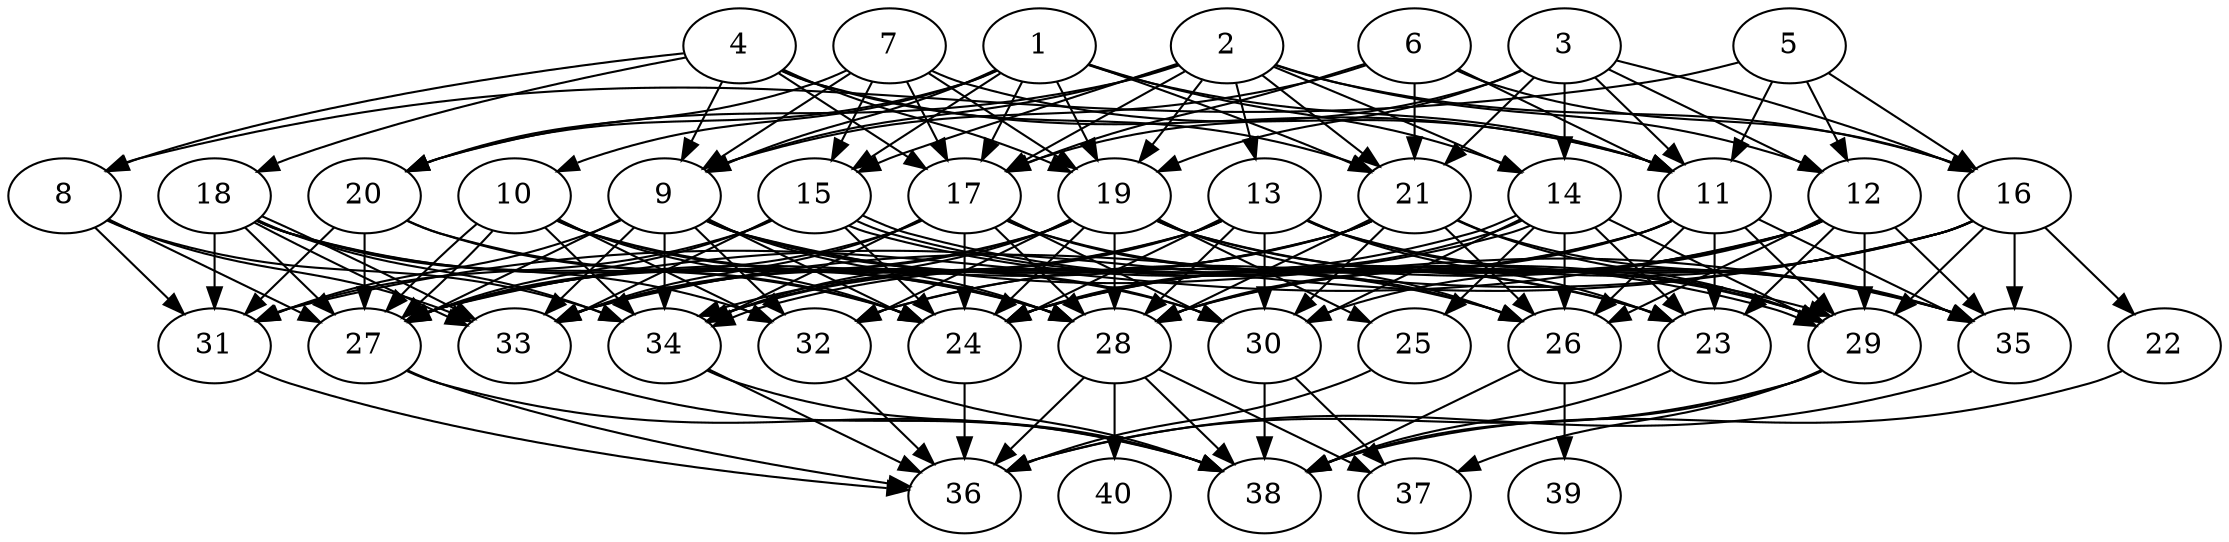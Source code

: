 // DAG automatically generated by daggen at Thu Oct  3 14:06:50 2019
// ./daggen --dot -n 40 --ccr 0.5 --fat 0.7 --regular 0.5 --density 0.9 --mindata 5242880 --maxdata 52428800 
digraph G {
  1 [size="76904448", alpha="0.15", expect_size="38452224"] 
  1 -> 9 [size ="38452224"]
  1 -> 10 [size ="38452224"]
  1 -> 11 [size ="38452224"]
  1 -> 14 [size ="38452224"]
  1 -> 15 [size ="38452224"]
  1 -> 17 [size ="38452224"]
  1 -> 19 [size ="38452224"]
  1 -> 20 [size ="38452224"]
  1 -> 21 [size ="38452224"]
  2 [size="48613376", alpha="0.02", expect_size="24306688"] 
  2 -> 9 [size ="24306688"]
  2 -> 12 [size ="24306688"]
  2 -> 13 [size ="24306688"]
  2 -> 14 [size ="24306688"]
  2 -> 15 [size ="24306688"]
  2 -> 16 [size ="24306688"]
  2 -> 17 [size ="24306688"]
  2 -> 19 [size ="24306688"]
  2 -> 20 [size ="24306688"]
  2 -> 21 [size ="24306688"]
  3 [size="82522112", alpha="0.12", expect_size="41261056"] 
  3 -> 11 [size ="41261056"]
  3 -> 12 [size ="41261056"]
  3 -> 14 [size ="41261056"]
  3 -> 16 [size ="41261056"]
  3 -> 17 [size ="41261056"]
  3 -> 19 [size ="41261056"]
  3 -> 21 [size ="41261056"]
  4 [size="12941312", alpha="0.08", expect_size="6470656"] 
  4 -> 8 [size ="6470656"]
  4 -> 9 [size ="6470656"]
  4 -> 11 [size ="6470656"]
  4 -> 17 [size ="6470656"]
  4 -> 18 [size ="6470656"]
  4 -> 19 [size ="6470656"]
  4 -> 21 [size ="6470656"]
  5 [size="43800576", alpha="0.14", expect_size="21900288"] 
  5 -> 8 [size ="21900288"]
  5 -> 11 [size ="21900288"]
  5 -> 12 [size ="21900288"]
  5 -> 16 [size ="21900288"]
  6 [size="34009088", alpha="0.11", expect_size="17004544"] 
  6 -> 9 [size ="17004544"]
  6 -> 11 [size ="17004544"]
  6 -> 16 [size ="17004544"]
  6 -> 17 [size ="17004544"]
  6 -> 21 [size ="17004544"]
  7 [size="81063936", alpha="0.08", expect_size="40531968"] 
  7 -> 9 [size ="40531968"]
  7 -> 11 [size ="40531968"]
  7 -> 15 [size ="40531968"]
  7 -> 17 [size ="40531968"]
  7 -> 19 [size ="40531968"]
  7 -> 20 [size ="40531968"]
  8 [size="71018496", alpha="0.05", expect_size="35509248"] 
  8 -> 27 [size ="35509248"]
  8 -> 31 [size ="35509248"]
  8 -> 33 [size ="35509248"]
  8 -> 34 [size ="35509248"]
  9 [size="43978752", alpha="0.13", expect_size="21989376"] 
  9 -> 24 [size ="21989376"]
  9 -> 26 [size ="21989376"]
  9 -> 27 [size ="21989376"]
  9 -> 28 [size ="21989376"]
  9 -> 30 [size ="21989376"]
  9 -> 31 [size ="21989376"]
  9 -> 32 [size ="21989376"]
  9 -> 33 [size ="21989376"]
  9 -> 34 [size ="21989376"]
  9 -> 35 [size ="21989376"]
  10 [size="50657280", alpha="0.05", expect_size="25328640"] 
  10 -> 24 [size ="25328640"]
  10 -> 27 [size ="25328640"]
  10 -> 27 [size ="25328640"]
  10 -> 28 [size ="25328640"]
  10 -> 30 [size ="25328640"]
  10 -> 32 [size ="25328640"]
  10 -> 34 [size ="25328640"]
  11 [size="80156672", alpha="0.11", expect_size="40078336"] 
  11 -> 23 [size ="40078336"]
  11 -> 24 [size ="40078336"]
  11 -> 26 [size ="40078336"]
  11 -> 28 [size ="40078336"]
  11 -> 29 [size ="40078336"]
  11 -> 32 [size ="40078336"]
  11 -> 35 [size ="40078336"]
  12 [size="56018944", alpha="0.07", expect_size="28009472"] 
  12 -> 23 [size ="28009472"]
  12 -> 24 [size ="28009472"]
  12 -> 26 [size ="28009472"]
  12 -> 28 [size ="28009472"]
  12 -> 29 [size ="28009472"]
  12 -> 30 [size ="28009472"]
  12 -> 31 [size ="28009472"]
  12 -> 32 [size ="28009472"]
  12 -> 35 [size ="28009472"]
  13 [size="63877120", alpha="0.03", expect_size="31938560"] 
  13 -> 23 [size ="31938560"]
  13 -> 24 [size ="31938560"]
  13 -> 27 [size ="31938560"]
  13 -> 28 [size ="31938560"]
  13 -> 29 [size ="31938560"]
  13 -> 30 [size ="31938560"]
  13 -> 33 [size ="31938560"]
  13 -> 34 [size ="31938560"]
  13 -> 35 [size ="31938560"]
  14 [size="26064896", alpha="0.13", expect_size="13032448"] 
  14 -> 23 [size ="13032448"]
  14 -> 24 [size ="13032448"]
  14 -> 25 [size ="13032448"]
  14 -> 26 [size ="13032448"]
  14 -> 29 [size ="13032448"]
  14 -> 30 [size ="13032448"]
  14 -> 34 [size ="13032448"]
  14 -> 34 [size ="13032448"]
  15 [size="64372736", alpha="0.04", expect_size="32186368"] 
  15 -> 23 [size ="32186368"]
  15 -> 24 [size ="32186368"]
  15 -> 27 [size ="32186368"]
  15 -> 29 [size ="32186368"]
  15 -> 29 [size ="32186368"]
  15 -> 31 [size ="32186368"]
  15 -> 33 [size ="32186368"]
  16 [size="34846720", alpha="0.02", expect_size="17423360"] 
  16 -> 22 [size ="17423360"]
  16 -> 24 [size ="17423360"]
  16 -> 27 [size ="17423360"]
  16 -> 28 [size ="17423360"]
  16 -> 29 [size ="17423360"]
  16 -> 33 [size ="17423360"]
  16 -> 35 [size ="17423360"]
  17 [size="84996096", alpha="0.10", expect_size="42498048"] 
  17 -> 23 [size ="42498048"]
  17 -> 24 [size ="42498048"]
  17 -> 26 [size ="42498048"]
  17 -> 27 [size ="42498048"]
  17 -> 28 [size ="42498048"]
  17 -> 30 [size ="42498048"]
  17 -> 33 [size ="42498048"]
  17 -> 34 [size ="42498048"]
  18 [size="29679616", alpha="0.11", expect_size="14839808"] 
  18 -> 24 [size ="14839808"]
  18 -> 27 [size ="14839808"]
  18 -> 28 [size ="14839808"]
  18 -> 31 [size ="14839808"]
  18 -> 32 [size ="14839808"]
  18 -> 33 [size ="14839808"]
  18 -> 33 [size ="14839808"]
  18 -> 34 [size ="14839808"]
  19 [size="54689792", alpha="0.09", expect_size="27344896"] 
  19 -> 24 [size ="27344896"]
  19 -> 25 [size ="27344896"]
  19 -> 26 [size ="27344896"]
  19 -> 27 [size ="27344896"]
  19 -> 28 [size ="27344896"]
  19 -> 29 [size ="27344896"]
  19 -> 32 [size ="27344896"]
  19 -> 33 [size ="27344896"]
  19 -> 34 [size ="27344896"]
  19 -> 35 [size ="27344896"]
  20 [size="21233664", alpha="0.19", expect_size="10616832"] 
  20 -> 24 [size ="10616832"]
  20 -> 27 [size ="10616832"]
  20 -> 28 [size ="10616832"]
  20 -> 31 [size ="10616832"]
  21 [size="44695552", alpha="0.03", expect_size="22347776"] 
  21 -> 26 [size ="22347776"]
  21 -> 27 [size ="22347776"]
  21 -> 28 [size ="22347776"]
  21 -> 29 [size ="22347776"]
  21 -> 30 [size ="22347776"]
  21 -> 33 [size ="22347776"]
  21 -> 34 [size ="22347776"]
  21 -> 35 [size ="22347776"]
  22 [size="96169984", alpha="0.15", expect_size="48084992"] 
  22 -> 38 [size ="48084992"]
  23 [size="37107712", alpha="0.02", expect_size="18553856"] 
  23 -> 38 [size ="18553856"]
  24 [size="49258496", alpha="0.10", expect_size="24629248"] 
  24 -> 36 [size ="24629248"]
  25 [size="16496640", alpha="0.05", expect_size="8248320"] 
  25 -> 36 [size ="8248320"]
  26 [size="36872192", alpha="0.05", expect_size="18436096"] 
  26 -> 38 [size ="18436096"]
  26 -> 39 [size ="18436096"]
  27 [size="46014464", alpha="0.20", expect_size="23007232"] 
  27 -> 36 [size ="23007232"]
  27 -> 38 [size ="23007232"]
  28 [size="93429760", alpha="0.07", expect_size="46714880"] 
  28 -> 36 [size ="46714880"]
  28 -> 37 [size ="46714880"]
  28 -> 38 [size ="46714880"]
  28 -> 40 [size ="46714880"]
  29 [size="51527680", alpha="0.02", expect_size="25763840"] 
  29 -> 36 [size ="25763840"]
  29 -> 37 [size ="25763840"]
  29 -> 38 [size ="25763840"]
  30 [size="92155904", alpha="0.06", expect_size="46077952"] 
  30 -> 37 [size ="46077952"]
  30 -> 38 [size ="46077952"]
  31 [size="85334016", alpha="0.04", expect_size="42667008"] 
  31 -> 36 [size ="42667008"]
  32 [size="97482752", alpha="0.11", expect_size="48741376"] 
  32 -> 36 [size ="48741376"]
  32 -> 38 [size ="48741376"]
  33 [size="72359936", alpha="0.10", expect_size="36179968"] 
  33 -> 38 [size ="36179968"]
  34 [size="82001920", alpha="0.13", expect_size="41000960"] 
  34 -> 36 [size ="41000960"]
  34 -> 38 [size ="41000960"]
  35 [size="34492416", alpha="0.07", expect_size="17246208"] 
  35 -> 36 [size ="17246208"]
  36 [size="57522176", alpha="0.06", expect_size="28761088"] 
  37 [size="80238592", alpha="0.00", expect_size="40119296"] 
  38 [size="78852096", alpha="0.19", expect_size="39426048"] 
  39 [size="19523584", alpha="0.07", expect_size="9761792"] 
  40 [size="30119936", alpha="0.18", expect_size="15059968"] 
}
